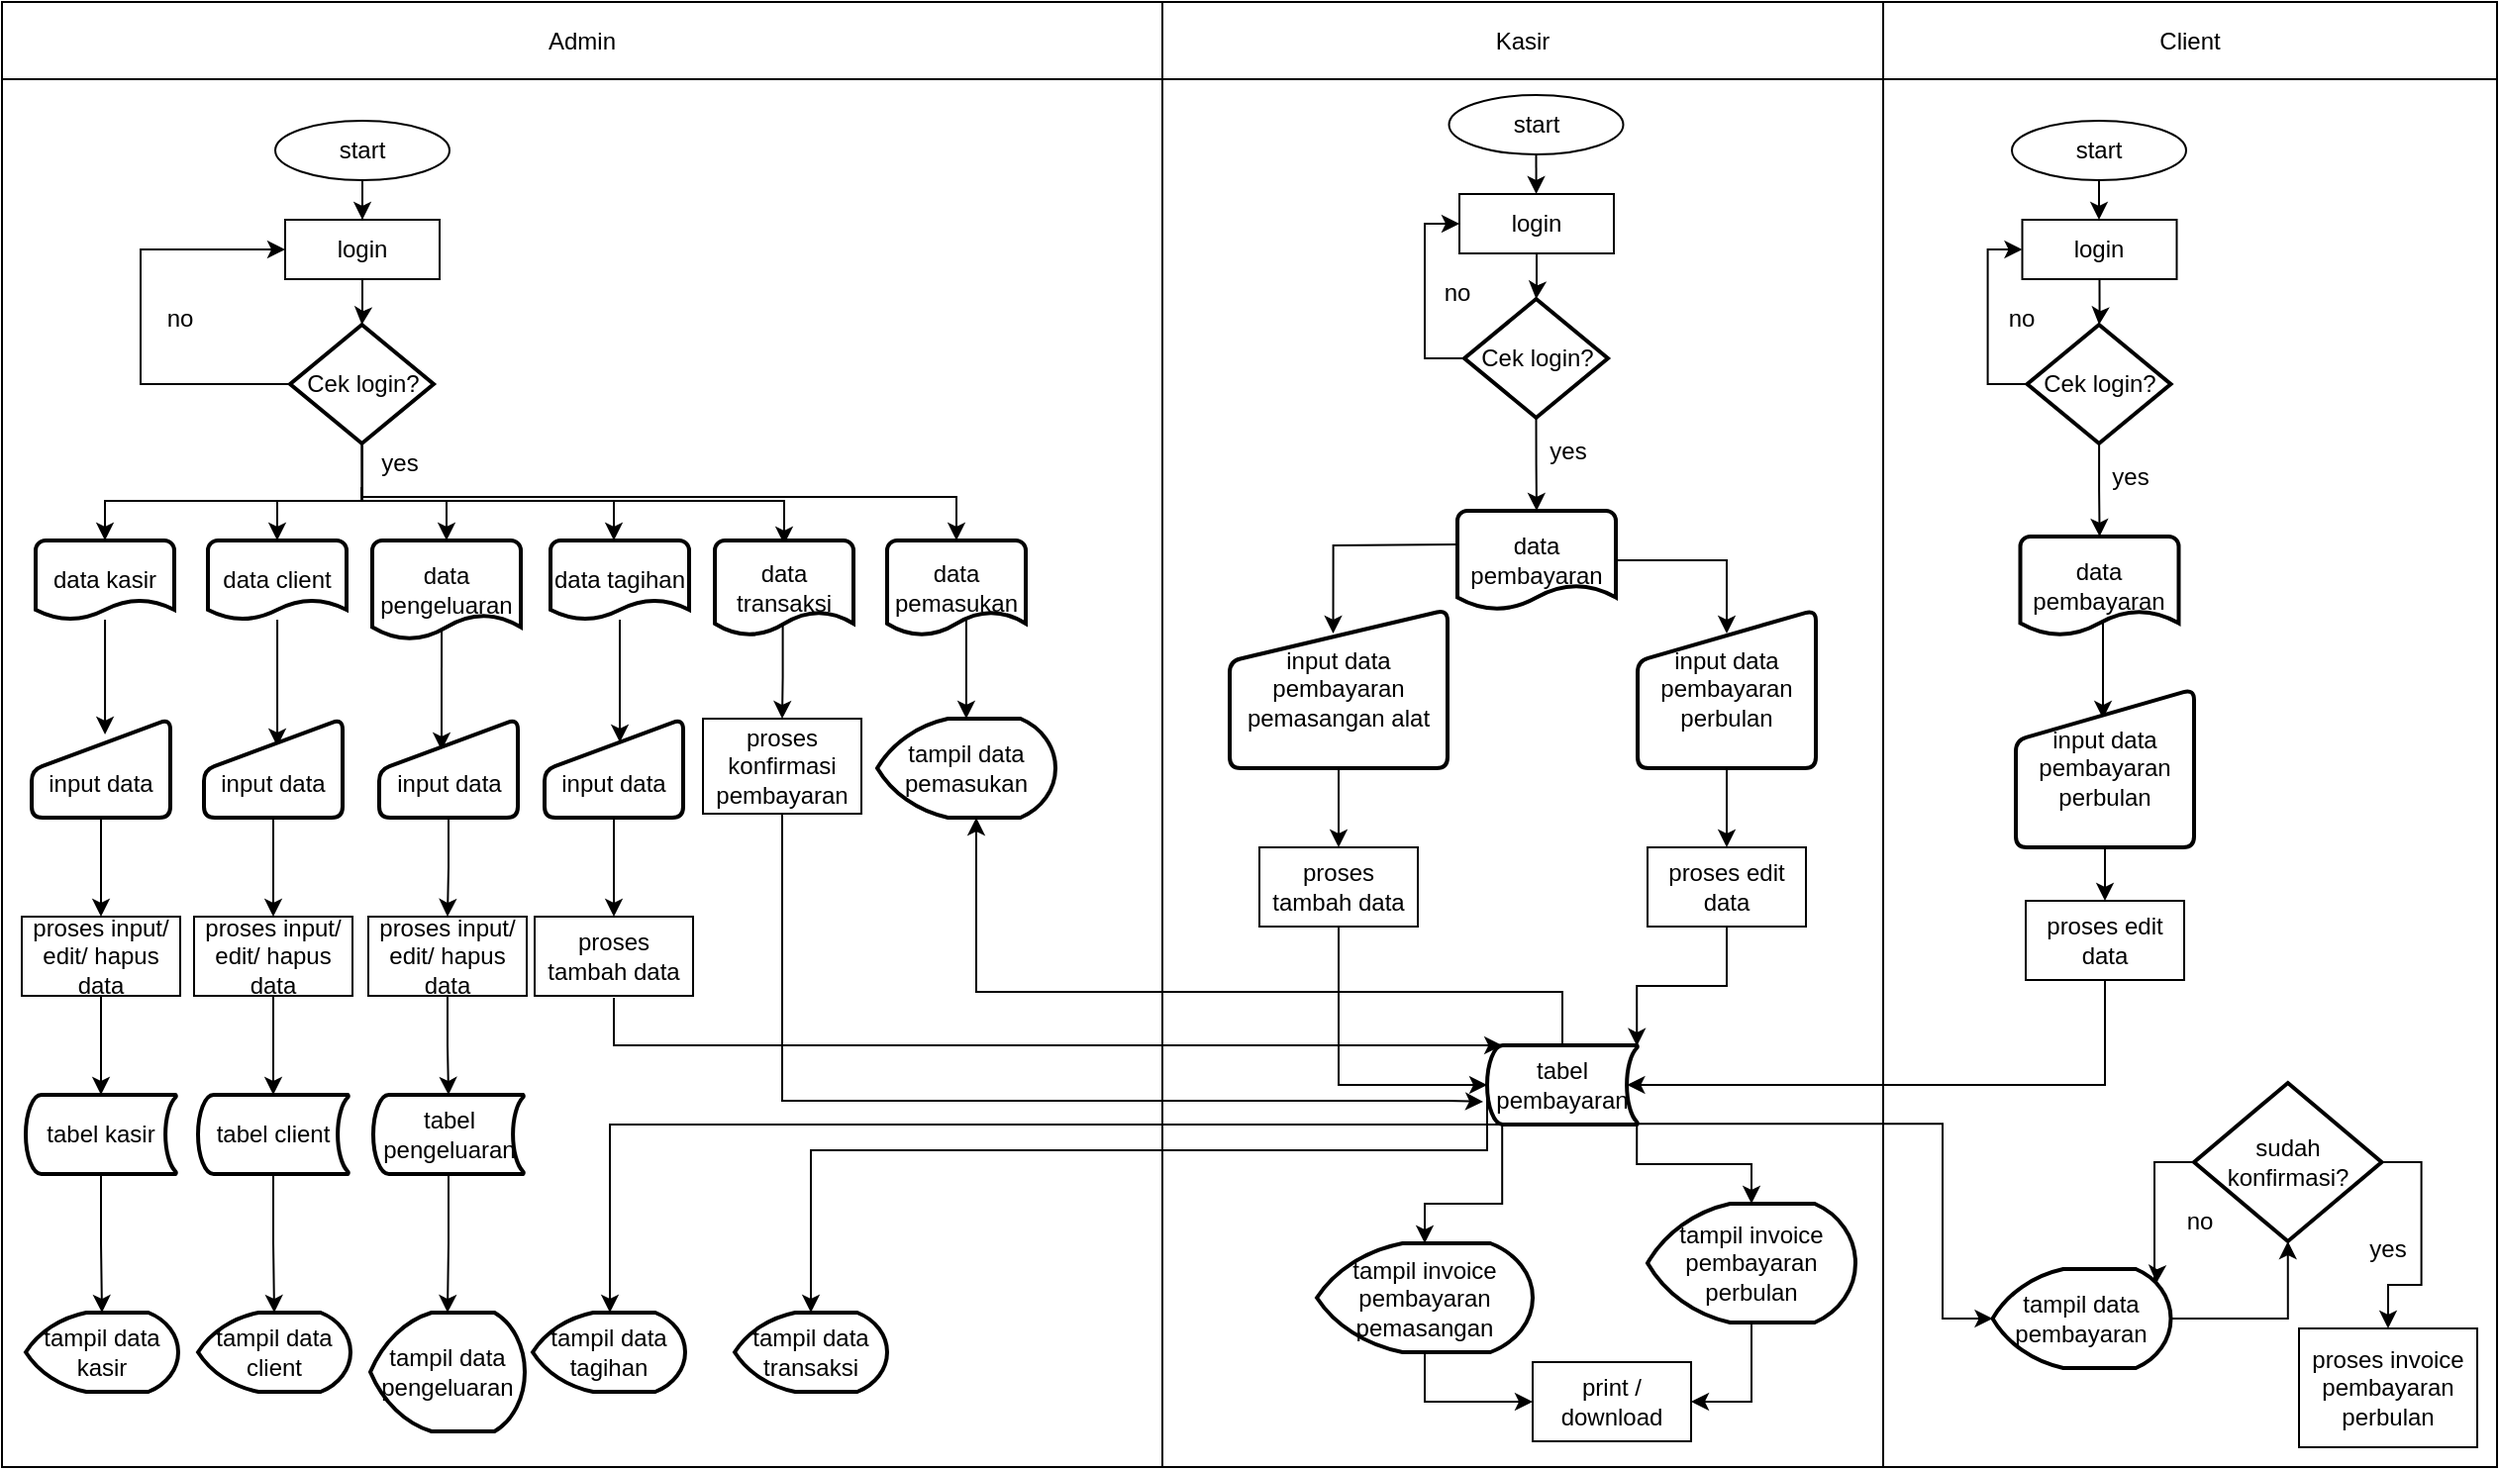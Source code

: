 <mxfile version="13.1.14" type="device"><diagram id="mTZzo8nTUh0uEfl-OQ2O" name="Page-1"><mxGraphModel dx="1447" dy="798" grid="1" gridSize="10" guides="1" tooltips="1" connect="1" arrows="1" fold="1" page="1" pageScale="1" pageWidth="850" pageHeight="1100" math="0" shadow="0"><root><mxCell id="0"/><mxCell id="1" parent="0"/><mxCell id="Nw_nJ93884rd-skKxrsa-1" value="" style="html=1;whiteSpace=wrap;container=1;collapsible=0;childLayout=tableLayout;" parent="1" vertex="1"><mxGeometry x="90" y="90" width="1260" height="740" as="geometry"/></mxCell><mxCell id="Nw_nJ93884rd-skKxrsa-2" value="" style="html=1;whiteSpace=wrap;collapsible=0;dropTarget=0;pointerEvents=0;fillColor=none;strokeColor=none;points=[[0,0.5],[1,0.5]];portConstraint=eastwest;" parent="Nw_nJ93884rd-skKxrsa-1" vertex="1"><mxGeometry width="1260" height="39" as="geometry"/></mxCell><mxCell id="Nw_nJ93884rd-skKxrsa-3" value="Admin" style="shape=partialRectangle;html=1;whiteSpace=wrap;connectable=0;fillColor=none;" parent="Nw_nJ93884rd-skKxrsa-2" vertex="1"><mxGeometry width="586" height="39" as="geometry"/></mxCell><mxCell id="Nw_nJ93884rd-skKxrsa-4" value="Kasir" style="shape=partialRectangle;html=1;whiteSpace=wrap;connectable=0;fillColor=none;" parent="Nw_nJ93884rd-skKxrsa-2" vertex="1"><mxGeometry x="586" width="364" height="39" as="geometry"/></mxCell><mxCell id="Nw_nJ93884rd-skKxrsa-5" value="Client" style="shape=partialRectangle;html=1;whiteSpace=wrap;connectable=0;fillColor=none;" parent="Nw_nJ93884rd-skKxrsa-2" vertex="1"><mxGeometry x="950" width="310" height="39" as="geometry"/></mxCell><mxCell id="Nw_nJ93884rd-skKxrsa-6" value="" style="html=1;whiteSpace=wrap;collapsible=0;dropTarget=0;pointerEvents=0;fillColor=none;strokeColor=none;points=[[0,0.5],[1,0.5]];portConstraint=eastwest;" parent="Nw_nJ93884rd-skKxrsa-1" vertex="1"><mxGeometry y="39" width="1260" height="701" as="geometry"/></mxCell><mxCell id="Nw_nJ93884rd-skKxrsa-7" value="" style="shape=partialRectangle;html=1;whiteSpace=wrap;connectable=0;fillColor=none;" parent="Nw_nJ93884rd-skKxrsa-6" vertex="1"><mxGeometry width="586" height="701" as="geometry"/></mxCell><mxCell id="Nw_nJ93884rd-skKxrsa-8" value="" style="shape=partialRectangle;html=1;whiteSpace=wrap;connectable=0;fillColor=none;" parent="Nw_nJ93884rd-skKxrsa-6" vertex="1"><mxGeometry x="586" width="364" height="701" as="geometry"/></mxCell><mxCell id="Nw_nJ93884rd-skKxrsa-9" value="" style="shape=partialRectangle;html=1;whiteSpace=wrap;connectable=0;fillColor=none;" parent="Nw_nJ93884rd-skKxrsa-6" vertex="1"><mxGeometry x="950" width="310" height="701" as="geometry"/></mxCell><mxCell id="Nw_nJ93884rd-skKxrsa-22" value="" style="edgeStyle=orthogonalEdgeStyle;rounded=0;orthogonalLoop=1;jettySize=auto;html=1;" parent="1" source="Nw_nJ93884rd-skKxrsa-15" target="Nw_nJ93884rd-skKxrsa-21" edge="1"><mxGeometry relative="1" as="geometry"/></mxCell><mxCell id="Nw_nJ93884rd-skKxrsa-15" value="&lt;br&gt;&lt;div&gt;input data&lt;/div&gt;" style="html=1;strokeWidth=2;shape=manualInput;whiteSpace=wrap;rounded=1;size=26;arcSize=11;" parent="1" vertex="1"><mxGeometry x="105" y="452" width="70" height="50" as="geometry"/></mxCell><mxCell id="Nw_nJ93884rd-skKxrsa-19" style="edgeStyle=orthogonalEdgeStyle;rounded=0;orthogonalLoop=1;jettySize=auto;html=1;entryX=0.529;entryY=0.16;entryDx=0;entryDy=0;entryPerimeter=0;" parent="1" source="Nw_nJ93884rd-skKxrsa-16" target="Nw_nJ93884rd-skKxrsa-15" edge="1"><mxGeometry relative="1" as="geometry"/></mxCell><mxCell id="Nw_nJ93884rd-skKxrsa-16" value="&lt;div&gt;data kasir&lt;/div&gt;" style="strokeWidth=2;html=1;shape=mxgraph.flowchart.document2;whiteSpace=wrap;size=0.25;align=center;" parent="1" vertex="1"><mxGeometry x="107" y="362" width="70" height="40" as="geometry"/></mxCell><mxCell id="Nw_nJ93884rd-skKxrsa-25" value="" style="edgeStyle=orthogonalEdgeStyle;rounded=0;orthogonalLoop=1;jettySize=auto;html=1;" parent="1" source="Nw_nJ93884rd-skKxrsa-21" target="Nw_nJ93884rd-skKxrsa-24" edge="1"><mxGeometry relative="1" as="geometry"/></mxCell><mxCell id="Nw_nJ93884rd-skKxrsa-21" value="proses input/ edit/ hapus data" style="rounded=0;whiteSpace=wrap;html=1;align=center;" parent="1" vertex="1"><mxGeometry x="100" y="552" width="80" height="40" as="geometry"/></mxCell><mxCell id="Nw_nJ93884rd-skKxrsa-27" value="" style="edgeStyle=orthogonalEdgeStyle;rounded=0;orthogonalLoop=1;jettySize=auto;html=1;" parent="1" source="Nw_nJ93884rd-skKxrsa-24" target="Nw_nJ93884rd-skKxrsa-26" edge="1"><mxGeometry relative="1" as="geometry"/></mxCell><mxCell id="Nw_nJ93884rd-skKxrsa-24" value="tabel kasir" style="strokeWidth=2;html=1;shape=mxgraph.flowchart.stored_data;whiteSpace=wrap;align=center;" parent="1" vertex="1"><mxGeometry x="102" y="642" width="76" height="40" as="geometry"/></mxCell><mxCell id="Nw_nJ93884rd-skKxrsa-26" value="tampil data kasir" style="strokeWidth=2;html=1;shape=mxgraph.flowchart.display;whiteSpace=wrap;align=center;" parent="1" vertex="1"><mxGeometry x="102" y="752" width="77" height="40" as="geometry"/></mxCell><mxCell id="Nw_nJ93884rd-skKxrsa-30" value="" style="edgeStyle=orthogonalEdgeStyle;rounded=0;orthogonalLoop=1;jettySize=auto;html=1;entryX=0.529;entryY=0.28;entryDx=0;entryDy=0;entryPerimeter=0;" parent="1" source="Nw_nJ93884rd-skKxrsa-28" target="Nw_nJ93884rd-skKxrsa-29" edge="1"><mxGeometry relative="1" as="geometry"/></mxCell><mxCell id="Nw_nJ93884rd-skKxrsa-28" value="data client" style="strokeWidth=2;html=1;shape=mxgraph.flowchart.document2;whiteSpace=wrap;size=0.25;align=center;" parent="1" vertex="1"><mxGeometry x="194" y="362" width="70" height="40" as="geometry"/></mxCell><mxCell id="Nw_nJ93884rd-skKxrsa-32" value="" style="edgeStyle=orthogonalEdgeStyle;rounded=0;orthogonalLoop=1;jettySize=auto;html=1;" parent="1" source="Nw_nJ93884rd-skKxrsa-29" target="Nw_nJ93884rd-skKxrsa-31" edge="1"><mxGeometry relative="1" as="geometry"/></mxCell><mxCell id="Nw_nJ93884rd-skKxrsa-29" value="&lt;br&gt;&lt;div&gt;input data&lt;/div&gt;" style="html=1;strokeWidth=2;shape=manualInput;whiteSpace=wrap;rounded=1;size=26;arcSize=11;" parent="1" vertex="1"><mxGeometry x="192" y="452" width="70" height="50" as="geometry"/></mxCell><mxCell id="Nw_nJ93884rd-skKxrsa-35" value="" style="edgeStyle=orthogonalEdgeStyle;rounded=0;orthogonalLoop=1;jettySize=auto;html=1;" parent="1" source="Nw_nJ93884rd-skKxrsa-31" target="Nw_nJ93884rd-skKxrsa-33" edge="1"><mxGeometry relative="1" as="geometry"/></mxCell><mxCell id="Nw_nJ93884rd-skKxrsa-31" value="proses input/ edit/ hapus data" style="rounded=0;whiteSpace=wrap;html=1;align=center;" parent="1" vertex="1"><mxGeometry x="187" y="552" width="80" height="40" as="geometry"/></mxCell><mxCell id="Nw_nJ93884rd-skKxrsa-36" value="" style="edgeStyle=orthogonalEdgeStyle;rounded=0;orthogonalLoop=1;jettySize=auto;html=1;" parent="1" source="Nw_nJ93884rd-skKxrsa-33" target="Nw_nJ93884rd-skKxrsa-34" edge="1"><mxGeometry relative="1" as="geometry"/></mxCell><mxCell id="Nw_nJ93884rd-skKxrsa-33" value="tabel client" style="strokeWidth=2;html=1;shape=mxgraph.flowchart.stored_data;whiteSpace=wrap;align=center;" parent="1" vertex="1"><mxGeometry x="189" y="642" width="76" height="40" as="geometry"/></mxCell><mxCell id="Nw_nJ93884rd-skKxrsa-34" value="tampil data client" style="strokeWidth=2;html=1;shape=mxgraph.flowchart.display;whiteSpace=wrap;align=center;" parent="1" vertex="1"><mxGeometry x="189" y="752" width="77" height="40" as="geometry"/></mxCell><mxCell id="3-bGUKVT12HqcYT3WVEl-3" style="edgeStyle=orthogonalEdgeStyle;rounded=0;orthogonalLoop=1;jettySize=auto;html=1;exitX=0.5;exitY=1;exitDx=0;exitDy=0;" edge="1" parent="1" source="3-bGUKVT12HqcYT3WVEl-1" target="3-bGUKVT12HqcYT3WVEl-2"><mxGeometry relative="1" as="geometry"/></mxCell><mxCell id="3-bGUKVT12HqcYT3WVEl-1" value="start" style="ellipse;whiteSpace=wrap;html=1;" vertex="1" parent="1"><mxGeometry x="228" y="150" width="88" height="30" as="geometry"/></mxCell><mxCell id="3-bGUKVT12HqcYT3WVEl-5" value="" style="edgeStyle=orthogonalEdgeStyle;rounded=0;orthogonalLoop=1;jettySize=auto;html=1;" edge="1" parent="1" source="3-bGUKVT12HqcYT3WVEl-2" target="3-bGUKVT12HqcYT3WVEl-4"><mxGeometry relative="1" as="geometry"/></mxCell><mxCell id="3-bGUKVT12HqcYT3WVEl-2" value="login" style="rounded=0;whiteSpace=wrap;html=1;" vertex="1" parent="1"><mxGeometry x="233" y="200" width="78" height="30" as="geometry"/></mxCell><mxCell id="3-bGUKVT12HqcYT3WVEl-8" style="edgeStyle=orthogonalEdgeStyle;rounded=0;orthogonalLoop=1;jettySize=auto;html=1;exitX=0;exitY=0.5;exitDx=0;exitDy=0;exitPerimeter=0;entryX=0;entryY=0.5;entryDx=0;entryDy=0;" edge="1" parent="1" source="3-bGUKVT12HqcYT3WVEl-4" target="3-bGUKVT12HqcYT3WVEl-2"><mxGeometry relative="1" as="geometry"><Array as="points"><mxPoint x="160" y="283"/><mxPoint x="160" y="215"/></Array></mxGeometry></mxCell><mxCell id="3-bGUKVT12HqcYT3WVEl-9" style="edgeStyle=orthogonalEdgeStyle;rounded=0;orthogonalLoop=1;jettySize=auto;html=1;entryX=0.5;entryY=0;entryDx=0;entryDy=0;entryPerimeter=0;exitX=0.5;exitY=1;exitDx=0;exitDy=0;exitPerimeter=0;" edge="1" parent="1" target="Nw_nJ93884rd-skKxrsa-16"><mxGeometry relative="1" as="geometry"><mxPoint x="271.75" y="335" as="sourcePoint"/><Array as="points"><mxPoint x="272" y="342"/><mxPoint x="142" y="342"/></Array></mxGeometry></mxCell><mxCell id="3-bGUKVT12HqcYT3WVEl-10" style="edgeStyle=orthogonalEdgeStyle;rounded=0;orthogonalLoop=1;jettySize=auto;html=1;exitX=0.5;exitY=1;exitDx=0;exitDy=0;exitPerimeter=0;entryX=0.5;entryY=0;entryDx=0;entryDy=0;entryPerimeter=0;" edge="1" parent="1" target="Nw_nJ93884rd-skKxrsa-28"><mxGeometry relative="1" as="geometry"><mxPoint x="271.75" y="335" as="sourcePoint"/><Array as="points"><mxPoint x="272" y="342"/><mxPoint x="229" y="342"/></Array></mxGeometry></mxCell><mxCell id="3-bGUKVT12HqcYT3WVEl-12" style="edgeStyle=orthogonalEdgeStyle;rounded=0;orthogonalLoop=1;jettySize=auto;html=1;exitX=0.5;exitY=1;exitDx=0;exitDy=0;exitPerimeter=0;" edge="1" parent="1" target="3-bGUKVT12HqcYT3WVEl-11"><mxGeometry relative="1" as="geometry"><mxPoint x="271.75" y="335" as="sourcePoint"/><Array as="points"><mxPoint x="272" y="342"/><mxPoint x="399" y="342"/></Array></mxGeometry></mxCell><mxCell id="3-bGUKVT12HqcYT3WVEl-54" style="edgeStyle=orthogonalEdgeStyle;rounded=0;orthogonalLoop=1;jettySize=auto;html=1;exitX=0.5;exitY=1;exitDx=0;exitDy=0;exitPerimeter=0;entryX=0.5;entryY=0;entryDx=0;entryDy=0;entryPerimeter=0;" edge="1" parent="1" source="3-bGUKVT12HqcYT3WVEl-4" target="3-bGUKVT12HqcYT3WVEl-53"><mxGeometry relative="1" as="geometry"><mxPoint x="271.75" y="335" as="sourcePoint"/><Array as="points"><mxPoint x="272" y="342"/><mxPoint x="315" y="342"/></Array></mxGeometry></mxCell><mxCell id="3-bGUKVT12HqcYT3WVEl-124" style="edgeStyle=orthogonalEdgeStyle;rounded=0;orthogonalLoop=1;jettySize=auto;html=1;exitX=0.5;exitY=1;exitDx=0;exitDy=0;exitPerimeter=0;entryX=0.5;entryY=0;entryDx=0;entryDy=0;entryPerimeter=0;startArrow=none;startFill=0;endArrow=classic;endFill=1;" edge="1" parent="1" source="3-bGUKVT12HqcYT3WVEl-4" target="3-bGUKVT12HqcYT3WVEl-119"><mxGeometry relative="1" as="geometry"><Array as="points"><mxPoint x="272" y="340"/><mxPoint x="572" y="340"/></Array></mxGeometry></mxCell><mxCell id="3-bGUKVT12HqcYT3WVEl-4" value="Cek login?" style="strokeWidth=2;html=1;shape=mxgraph.flowchart.decision;whiteSpace=wrap;" vertex="1" parent="1"><mxGeometry x="235.5" y="253" width="72.5" height="60" as="geometry"/></mxCell><mxCell id="3-bGUKVT12HqcYT3WVEl-14" style="edgeStyle=orthogonalEdgeStyle;rounded=0;orthogonalLoop=1;jettySize=auto;html=1;entryX=0.543;entryY=0.24;entryDx=0;entryDy=0;entryPerimeter=0;" edge="1" parent="1" source="3-bGUKVT12HqcYT3WVEl-11" target="3-bGUKVT12HqcYT3WVEl-13"><mxGeometry relative="1" as="geometry"/></mxCell><mxCell id="3-bGUKVT12HqcYT3WVEl-11" value="data tagihan" style="strokeWidth=2;html=1;shape=mxgraph.flowchart.document2;whiteSpace=wrap;size=0.25;align=center;" vertex="1" parent="1"><mxGeometry x="367" y="362" width="70" height="40" as="geometry"/></mxCell><mxCell id="3-bGUKVT12HqcYT3WVEl-17" style="edgeStyle=orthogonalEdgeStyle;rounded=0;orthogonalLoop=1;jettySize=auto;html=1;exitX=0.5;exitY=1;exitDx=0;exitDy=0;" edge="1" parent="1" source="3-bGUKVT12HqcYT3WVEl-13" target="3-bGUKVT12HqcYT3WVEl-15"><mxGeometry relative="1" as="geometry"/></mxCell><mxCell id="3-bGUKVT12HqcYT3WVEl-13" value="&lt;br&gt;&lt;div&gt;input data&lt;/div&gt;" style="html=1;strokeWidth=2;shape=manualInput;whiteSpace=wrap;rounded=1;size=26;arcSize=11;" vertex="1" parent="1"><mxGeometry x="364" y="452" width="70" height="50" as="geometry"/></mxCell><mxCell id="3-bGUKVT12HqcYT3WVEl-18" style="edgeStyle=orthogonalEdgeStyle;rounded=0;orthogonalLoop=1;jettySize=auto;html=1;exitX=0.5;exitY=1;exitDx=0;exitDy=0;entryX=0.1;entryY=0;entryDx=0;entryDy=0;entryPerimeter=0;" edge="1" parent="1" target="3-bGUKVT12HqcYT3WVEl-16"><mxGeometry relative="1" as="geometry"><mxPoint x="399" y="593" as="sourcePoint"/><mxPoint x="634" y="631" as="targetPoint"/><Array as="points"><mxPoint x="399" y="617"/></Array></mxGeometry></mxCell><mxCell id="3-bGUKVT12HqcYT3WVEl-15" value="proses tambah data" style="rounded=0;whiteSpace=wrap;html=1;align=center;" vertex="1" parent="1"><mxGeometry x="359" y="552" width="80" height="40" as="geometry"/></mxCell><mxCell id="3-bGUKVT12HqcYT3WVEl-20" style="edgeStyle=orthogonalEdgeStyle;rounded=0;orthogonalLoop=1;jettySize=auto;html=1;exitX=0.5;exitY=1;exitDx=0;exitDy=0;exitPerimeter=0;" edge="1" parent="1" source="3-bGUKVT12HqcYT3WVEl-16" target="3-bGUKVT12HqcYT3WVEl-19"><mxGeometry relative="1" as="geometry"><Array as="points"><mxPoint x="397" y="657"/></Array></mxGeometry></mxCell><mxCell id="3-bGUKVT12HqcYT3WVEl-74" style="edgeStyle=orthogonalEdgeStyle;rounded=0;orthogonalLoop=1;jettySize=auto;html=1;exitX=0.1;exitY=1;exitDx=0;exitDy=0;exitPerimeter=0;entryX=0.5;entryY=0;entryDx=0;entryDy=0;entryPerimeter=0;" edge="1" parent="1" source="3-bGUKVT12HqcYT3WVEl-16" target="3-bGUKVT12HqcYT3WVEl-73"><mxGeometry relative="1" as="geometry"><Array as="points"><mxPoint x="848" y="697"/><mxPoint x="809" y="697"/></Array></mxGeometry></mxCell><mxCell id="3-bGUKVT12HqcYT3WVEl-75" style="edgeStyle=orthogonalEdgeStyle;rounded=0;orthogonalLoop=1;jettySize=auto;html=1;exitX=0.995;exitY=0.99;exitDx=0;exitDy=0;exitPerimeter=0;" edge="1" parent="1" source="3-bGUKVT12HqcYT3WVEl-16" target="3-bGUKVT12HqcYT3WVEl-72"><mxGeometry relative="1" as="geometry"/></mxCell><mxCell id="3-bGUKVT12HqcYT3WVEl-89" style="edgeStyle=orthogonalEdgeStyle;rounded=0;orthogonalLoop=1;jettySize=auto;html=1;exitX=0.995;exitY=0.99;exitDx=0;exitDy=0;exitPerimeter=0;" edge="1" parent="1" source="3-bGUKVT12HqcYT3WVEl-16" target="3-bGUKVT12HqcYT3WVEl-88"><mxGeometry relative="1" as="geometry"><Array as="points"><mxPoint x="1070" y="657"/><mxPoint x="1070" y="755"/></Array></mxGeometry></mxCell><mxCell id="3-bGUKVT12HqcYT3WVEl-121" style="edgeStyle=orthogonalEdgeStyle;rounded=0;orthogonalLoop=1;jettySize=auto;html=1;exitX=0.5;exitY=0;exitDx=0;exitDy=0;exitPerimeter=0;startArrow=none;startFill=0;endArrow=classic;endFill=1;" edge="1" parent="1" source="3-bGUKVT12HqcYT3WVEl-16" target="3-bGUKVT12HqcYT3WVEl-120"><mxGeometry relative="1" as="geometry"><Array as="points"><mxPoint x="878" y="590"/><mxPoint x="582" y="590"/></Array></mxGeometry></mxCell><mxCell id="3-bGUKVT12HqcYT3WVEl-16" value="tabel pembayaran" style="strokeWidth=2;html=1;shape=mxgraph.flowchart.stored_data;whiteSpace=wrap;align=center;" vertex="1" parent="1"><mxGeometry x="840" y="617" width="76" height="40" as="geometry"/></mxCell><mxCell id="3-bGUKVT12HqcYT3WVEl-19" value="tampil data tagihan" style="strokeWidth=2;html=1;shape=mxgraph.flowchart.display;whiteSpace=wrap;align=center;" vertex="1" parent="1"><mxGeometry x="358" y="752" width="77" height="40" as="geometry"/></mxCell><mxCell id="3-bGUKVT12HqcYT3WVEl-31" value="" style="edgeStyle=orthogonalEdgeStyle;rounded=0;orthogonalLoop=1;jettySize=auto;html=1;" edge="1" parent="1" source="3-bGUKVT12HqcYT3WVEl-28" target="3-bGUKVT12HqcYT3WVEl-29"><mxGeometry relative="1" as="geometry"/></mxCell><mxCell id="3-bGUKVT12HqcYT3WVEl-28" value="start" style="ellipse;whiteSpace=wrap;html=1;" vertex="1" parent="1"><mxGeometry x="820.75" y="137" width="88" height="30" as="geometry"/></mxCell><mxCell id="3-bGUKVT12HqcYT3WVEl-32" style="edgeStyle=orthogonalEdgeStyle;rounded=0;orthogonalLoop=1;jettySize=auto;html=1;exitX=0.5;exitY=1;exitDx=0;exitDy=0;" edge="1" parent="1" source="3-bGUKVT12HqcYT3WVEl-29" target="3-bGUKVT12HqcYT3WVEl-30"><mxGeometry relative="1" as="geometry"/></mxCell><mxCell id="3-bGUKVT12HqcYT3WVEl-29" value="login" style="rounded=0;whiteSpace=wrap;html=1;" vertex="1" parent="1"><mxGeometry x="826" y="187" width="78" height="30" as="geometry"/></mxCell><mxCell id="3-bGUKVT12HqcYT3WVEl-40" style="edgeStyle=orthogonalEdgeStyle;rounded=0;orthogonalLoop=1;jettySize=auto;html=1;exitX=0.5;exitY=1;exitDx=0;exitDy=0;exitPerimeter=0;" edge="1" parent="1" source="3-bGUKVT12HqcYT3WVEl-30" target="3-bGUKVT12HqcYT3WVEl-39"><mxGeometry relative="1" as="geometry"/></mxCell><mxCell id="3-bGUKVT12HqcYT3WVEl-41" style="edgeStyle=orthogonalEdgeStyle;rounded=0;orthogonalLoop=1;jettySize=auto;html=1;exitX=0;exitY=0.5;exitDx=0;exitDy=0;exitPerimeter=0;entryX=0;entryY=0.5;entryDx=0;entryDy=0;" edge="1" parent="1" source="3-bGUKVT12HqcYT3WVEl-30" target="3-bGUKVT12HqcYT3WVEl-29"><mxGeometry relative="1" as="geometry"/></mxCell><mxCell id="3-bGUKVT12HqcYT3WVEl-30" value="Cek login?" style="strokeWidth=2;html=1;shape=mxgraph.flowchart.decision;whiteSpace=wrap;" vertex="1" parent="1"><mxGeometry x="828.5" y="240" width="72.5" height="60" as="geometry"/></mxCell><mxCell id="3-bGUKVT12HqcYT3WVEl-33" value="" style="edgeStyle=orthogonalEdgeStyle;rounded=0;orthogonalLoop=1;jettySize=auto;html=1;" edge="1" parent="1" source="3-bGUKVT12HqcYT3WVEl-34" target="3-bGUKVT12HqcYT3WVEl-36"><mxGeometry relative="1" as="geometry"/></mxCell><mxCell id="3-bGUKVT12HqcYT3WVEl-34" value="start" style="ellipse;whiteSpace=wrap;html=1;" vertex="1" parent="1"><mxGeometry x="1105" y="150" width="88" height="30" as="geometry"/></mxCell><mxCell id="3-bGUKVT12HqcYT3WVEl-35" style="edgeStyle=orthogonalEdgeStyle;rounded=0;orthogonalLoop=1;jettySize=auto;html=1;exitX=0.5;exitY=1;exitDx=0;exitDy=0;" edge="1" parent="1" source="3-bGUKVT12HqcYT3WVEl-36" target="3-bGUKVT12HqcYT3WVEl-37"><mxGeometry relative="1" as="geometry"/></mxCell><mxCell id="3-bGUKVT12HqcYT3WVEl-36" value="login" style="rounded=0;whiteSpace=wrap;html=1;" vertex="1" parent="1"><mxGeometry x="1110.25" y="200" width="78" height="30" as="geometry"/></mxCell><mxCell id="3-bGUKVT12HqcYT3WVEl-42" style="edgeStyle=orthogonalEdgeStyle;rounded=0;orthogonalLoop=1;jettySize=auto;html=1;exitX=0;exitY=0.5;exitDx=0;exitDy=0;exitPerimeter=0;entryX=0;entryY=0.5;entryDx=0;entryDy=0;" edge="1" parent="1" source="3-bGUKVT12HqcYT3WVEl-37" target="3-bGUKVT12HqcYT3WVEl-36"><mxGeometry relative="1" as="geometry"/></mxCell><mxCell id="3-bGUKVT12HqcYT3WVEl-44" value="" style="edgeStyle=orthogonalEdgeStyle;rounded=0;orthogonalLoop=1;jettySize=auto;html=1;" edge="1" parent="1" source="3-bGUKVT12HqcYT3WVEl-37" target="3-bGUKVT12HqcYT3WVEl-43"><mxGeometry relative="1" as="geometry"/></mxCell><mxCell id="3-bGUKVT12HqcYT3WVEl-37" value="Cek login?" style="strokeWidth=2;html=1;shape=mxgraph.flowchart.decision;whiteSpace=wrap;" vertex="1" parent="1"><mxGeometry x="1112.75" y="253" width="72.5" height="60" as="geometry"/></mxCell><mxCell id="3-bGUKVT12HqcYT3WVEl-47" style="edgeStyle=orthogonalEdgeStyle;rounded=0;orthogonalLoop=1;jettySize=auto;html=1;exitX=0;exitY=0.5;exitDx=0;exitDy=0;exitPerimeter=0;entryX=0.475;entryY=0.15;entryDx=0;entryDy=0;entryPerimeter=0;" edge="1" parent="1" target="3-bGUKVT12HqcYT3WVEl-45"><mxGeometry relative="1" as="geometry"><mxPoint x="825" y="364" as="sourcePoint"/><mxPoint x="760.03" y="449" as="targetPoint"/></mxGeometry></mxCell><mxCell id="3-bGUKVT12HqcYT3WVEl-52" style="edgeStyle=orthogonalEdgeStyle;rounded=0;orthogonalLoop=1;jettySize=auto;html=1;exitX=1;exitY=0.5;exitDx=0;exitDy=0;exitPerimeter=0;entryX=0.5;entryY=0.15;entryDx=0;entryDy=0;entryPerimeter=0;" edge="1" parent="1" source="3-bGUKVT12HqcYT3WVEl-39" target="3-bGUKVT12HqcYT3WVEl-48"><mxGeometry relative="1" as="geometry"><Array as="points"><mxPoint x="961" y="372"/></Array></mxGeometry></mxCell><mxCell id="3-bGUKVT12HqcYT3WVEl-39" value="data pembayaran" style="strokeWidth=2;html=1;shape=mxgraph.flowchart.document2;whiteSpace=wrap;size=0.25;align=center;" vertex="1" parent="1"><mxGeometry x="825" y="347" width="80" height="50" as="geometry"/></mxCell><mxCell id="3-bGUKVT12HqcYT3WVEl-81" value="" style="edgeStyle=orthogonalEdgeStyle;rounded=0;orthogonalLoop=1;jettySize=auto;html=1;entryX=0.489;entryY=0.188;entryDx=0;entryDy=0;entryPerimeter=0;exitX=0.522;exitY=0.8;exitDx=0;exitDy=0;exitPerimeter=0;" edge="1" parent="1" source="3-bGUKVT12HqcYT3WVEl-43" target="3-bGUKVT12HqcYT3WVEl-80"><mxGeometry relative="1" as="geometry"/></mxCell><mxCell id="3-bGUKVT12HqcYT3WVEl-43" value="data pembayaran" style="strokeWidth=2;html=1;shape=mxgraph.flowchart.document2;whiteSpace=wrap;size=0.25;align=center;" vertex="1" parent="1"><mxGeometry x="1109.25" y="360" width="80" height="50" as="geometry"/></mxCell><mxCell id="3-bGUKVT12HqcYT3WVEl-65" value="" style="edgeStyle=orthogonalEdgeStyle;rounded=0;orthogonalLoop=1;jettySize=auto;html=1;" edge="1" parent="1" source="3-bGUKVT12HqcYT3WVEl-45" target="3-bGUKVT12HqcYT3WVEl-64"><mxGeometry relative="1" as="geometry"/></mxCell><mxCell id="3-bGUKVT12HqcYT3WVEl-45" value="input data pembayaran pemasangan alat" style="html=1;strokeWidth=2;shape=manualInput;whiteSpace=wrap;rounded=1;size=26;arcSize=11;" vertex="1" parent="1"><mxGeometry x="710" y="397" width="110" height="80" as="geometry"/></mxCell><mxCell id="3-bGUKVT12HqcYT3WVEl-68" value="" style="edgeStyle=orthogonalEdgeStyle;rounded=0;orthogonalLoop=1;jettySize=auto;html=1;" edge="1" parent="1" source="3-bGUKVT12HqcYT3WVEl-48" target="3-bGUKVT12HqcYT3WVEl-67"><mxGeometry relative="1" as="geometry"/></mxCell><mxCell id="3-bGUKVT12HqcYT3WVEl-48" value="input data pembayaran perbulan" style="html=1;strokeWidth=2;shape=manualInput;whiteSpace=wrap;rounded=1;size=26;arcSize=11;" vertex="1" parent="1"><mxGeometry x="916" y="397" width="90" height="80" as="geometry"/></mxCell><mxCell id="3-bGUKVT12HqcYT3WVEl-56" value="" style="edgeStyle=orthogonalEdgeStyle;rounded=0;orthogonalLoop=1;jettySize=auto;html=1;entryX=0.45;entryY=0.32;entryDx=0;entryDy=0;entryPerimeter=0;exitX=0.467;exitY=0.92;exitDx=0;exitDy=0;exitPerimeter=0;" edge="1" parent="1" source="3-bGUKVT12HqcYT3WVEl-53" target="3-bGUKVT12HqcYT3WVEl-55"><mxGeometry relative="1" as="geometry"/></mxCell><mxCell id="3-bGUKVT12HqcYT3WVEl-53" value="data pengeluaran" style="strokeWidth=2;html=1;shape=mxgraph.flowchart.document2;whiteSpace=wrap;size=0.25;align=center;" vertex="1" parent="1"><mxGeometry x="277" y="362" width="75" height="50" as="geometry"/></mxCell><mxCell id="3-bGUKVT12HqcYT3WVEl-59" value="" style="edgeStyle=orthogonalEdgeStyle;rounded=0;orthogonalLoop=1;jettySize=auto;html=1;" edge="1" parent="1" source="3-bGUKVT12HqcYT3WVEl-55" target="3-bGUKVT12HqcYT3WVEl-57"><mxGeometry relative="1" as="geometry"/></mxCell><mxCell id="3-bGUKVT12HqcYT3WVEl-55" value="&lt;br&gt;&lt;div&gt;input data&lt;/div&gt;" style="html=1;strokeWidth=2;shape=manualInput;whiteSpace=wrap;rounded=1;size=26;arcSize=11;" vertex="1" parent="1"><mxGeometry x="280.5" y="452" width="70" height="50" as="geometry"/></mxCell><mxCell id="3-bGUKVT12HqcYT3WVEl-61" value="" style="edgeStyle=orthogonalEdgeStyle;rounded=0;orthogonalLoop=1;jettySize=auto;html=1;" edge="1" parent="1" source="3-bGUKVT12HqcYT3WVEl-57" target="3-bGUKVT12HqcYT3WVEl-60"><mxGeometry relative="1" as="geometry"/></mxCell><mxCell id="3-bGUKVT12HqcYT3WVEl-57" value="proses input/ edit/ hapus data" style="rounded=0;whiteSpace=wrap;html=1;align=center;" vertex="1" parent="1"><mxGeometry x="275" y="552" width="80" height="40" as="geometry"/></mxCell><mxCell id="3-bGUKVT12HqcYT3WVEl-63" value="" style="edgeStyle=orthogonalEdgeStyle;rounded=0;orthogonalLoop=1;jettySize=auto;html=1;" edge="1" parent="1" source="3-bGUKVT12HqcYT3WVEl-60" target="3-bGUKVT12HqcYT3WVEl-62"><mxGeometry relative="1" as="geometry"/></mxCell><mxCell id="3-bGUKVT12HqcYT3WVEl-60" value="tabel pengeluaran" style="strokeWidth=2;html=1;shape=mxgraph.flowchart.stored_data;whiteSpace=wrap;align=center;" vertex="1" parent="1"><mxGeometry x="277.5" y="642" width="76" height="40" as="geometry"/></mxCell><mxCell id="3-bGUKVT12HqcYT3WVEl-62" value="tampil data pengeluaran" style="strokeWidth=2;html=1;shape=mxgraph.flowchart.display;whiteSpace=wrap;align=center;" vertex="1" parent="1"><mxGeometry x="276" y="752" width="78" height="60" as="geometry"/></mxCell><mxCell id="3-bGUKVT12HqcYT3WVEl-70" style="edgeStyle=orthogonalEdgeStyle;rounded=0;orthogonalLoop=1;jettySize=auto;html=1;exitX=0.5;exitY=1;exitDx=0;exitDy=0;entryX=0;entryY=0.5;entryDx=0;entryDy=0;entryPerimeter=0;" edge="1" parent="1" source="3-bGUKVT12HqcYT3WVEl-64" target="3-bGUKVT12HqcYT3WVEl-16"><mxGeometry relative="1" as="geometry"/></mxCell><mxCell id="3-bGUKVT12HqcYT3WVEl-64" value="proses tambah data" style="rounded=0;whiteSpace=wrap;html=1;align=center;" vertex="1" parent="1"><mxGeometry x="725" y="517" width="80" height="40" as="geometry"/></mxCell><mxCell id="3-bGUKVT12HqcYT3WVEl-66" value="proses input/ edit/ hapus data" style="rounded=0;whiteSpace=wrap;html=1;align=center;" vertex="1" parent="1"><mxGeometry x="275" y="552" width="80" height="40" as="geometry"/></mxCell><mxCell id="3-bGUKVT12HqcYT3WVEl-71" style="edgeStyle=orthogonalEdgeStyle;rounded=0;orthogonalLoop=1;jettySize=auto;html=1;exitX=0.5;exitY=1;exitDx=0;exitDy=0;entryX=0.995;entryY=0.01;entryDx=0;entryDy=0;entryPerimeter=0;" edge="1" parent="1" source="3-bGUKVT12HqcYT3WVEl-67" target="3-bGUKVT12HqcYT3WVEl-16"><mxGeometry relative="1" as="geometry"/></mxCell><mxCell id="3-bGUKVT12HqcYT3WVEl-67" value="proses edit data" style="rounded=0;whiteSpace=wrap;html=1;align=center;" vertex="1" parent="1"><mxGeometry x="921" y="517" width="80" height="40" as="geometry"/></mxCell><mxCell id="3-bGUKVT12HqcYT3WVEl-78" style="edgeStyle=orthogonalEdgeStyle;rounded=0;orthogonalLoop=1;jettySize=auto;html=1;exitX=0.5;exitY=1;exitDx=0;exitDy=0;exitPerimeter=0;entryX=1;entryY=0.5;entryDx=0;entryDy=0;" edge="1" parent="1" source="3-bGUKVT12HqcYT3WVEl-72" target="3-bGUKVT12HqcYT3WVEl-76"><mxGeometry relative="1" as="geometry"/></mxCell><mxCell id="3-bGUKVT12HqcYT3WVEl-72" value="tampil invoice pembayaran perbulan" style="strokeWidth=2;html=1;shape=mxgraph.flowchart.display;whiteSpace=wrap;align=center;" vertex="1" parent="1"><mxGeometry x="921" y="697" width="105" height="60" as="geometry"/></mxCell><mxCell id="3-bGUKVT12HqcYT3WVEl-77" style="edgeStyle=orthogonalEdgeStyle;rounded=0;orthogonalLoop=1;jettySize=auto;html=1;exitX=0.5;exitY=1;exitDx=0;exitDy=0;exitPerimeter=0;entryX=0;entryY=0.5;entryDx=0;entryDy=0;" edge="1" parent="1" source="3-bGUKVT12HqcYT3WVEl-73" target="3-bGUKVT12HqcYT3WVEl-76"><mxGeometry relative="1" as="geometry"/></mxCell><mxCell id="3-bGUKVT12HqcYT3WVEl-73" value="tampil invoice pembayaran pemasangan" style="strokeWidth=2;html=1;shape=mxgraph.flowchart.display;whiteSpace=wrap;align=center;" vertex="1" parent="1"><mxGeometry x="754" y="717" width="109" height="55" as="geometry"/></mxCell><mxCell id="3-bGUKVT12HqcYT3WVEl-76" value="print / download" style="rounded=0;whiteSpace=wrap;html=1;align=center;" vertex="1" parent="1"><mxGeometry x="863" y="777" width="80" height="40" as="geometry"/></mxCell><mxCell id="3-bGUKVT12HqcYT3WVEl-85" style="edgeStyle=orthogonalEdgeStyle;rounded=0;orthogonalLoop=1;jettySize=auto;html=1;exitX=0.5;exitY=1;exitDx=0;exitDy=0;" edge="1" parent="1" source="3-bGUKVT12HqcYT3WVEl-80" target="3-bGUKVT12HqcYT3WVEl-82"><mxGeometry relative="1" as="geometry"/></mxCell><mxCell id="3-bGUKVT12HqcYT3WVEl-80" value="input data pembayaran perbulan" style="html=1;strokeWidth=2;shape=manualInput;whiteSpace=wrap;rounded=1;size=26;arcSize=11;" vertex="1" parent="1"><mxGeometry x="1107" y="437" width="90" height="80" as="geometry"/></mxCell><mxCell id="3-bGUKVT12HqcYT3WVEl-82" value="proses edit data" style="rounded=0;whiteSpace=wrap;html=1;align=center;" vertex="1" parent="1"><mxGeometry x="1112" y="544" width="80" height="40" as="geometry"/></mxCell><mxCell id="3-bGUKVT12HqcYT3WVEl-93" style="edgeStyle=orthogonalEdgeStyle;rounded=0;orthogonalLoop=1;jettySize=auto;html=1;exitX=1;exitY=0.5;exitDx=0;exitDy=0;exitPerimeter=0;entryX=0.5;entryY=1;entryDx=0;entryDy=0;entryPerimeter=0;" edge="1" parent="1" source="3-bGUKVT12HqcYT3WVEl-88" target="3-bGUKVT12HqcYT3WVEl-92"><mxGeometry relative="1" as="geometry"/></mxCell><mxCell id="3-bGUKVT12HqcYT3WVEl-88" value="tampil data pembayaran" style="strokeWidth=2;html=1;shape=mxgraph.flowchart.display;whiteSpace=wrap;align=center;" vertex="1" parent="1"><mxGeometry x="1095.25" y="730" width="90" height="50" as="geometry"/></mxCell><mxCell id="3-bGUKVT12HqcYT3WVEl-111" style="edgeStyle=orthogonalEdgeStyle;rounded=0;orthogonalLoop=1;jettySize=auto;html=1;exitX=0.5;exitY=1;exitDx=0;exitDy=0;entryX=0.93;entryY=0.5;entryDx=0;entryDy=0;entryPerimeter=0;" edge="1" parent="1" source="3-bGUKVT12HqcYT3WVEl-90" target="3-bGUKVT12HqcYT3WVEl-16"><mxGeometry relative="1" as="geometry"><Array as="points"><mxPoint x="1152" y="637"/></Array></mxGeometry></mxCell><mxCell id="3-bGUKVT12HqcYT3WVEl-90" value="proses edit data" style="rounded=0;whiteSpace=wrap;html=1;align=center;" vertex="1" parent="1"><mxGeometry x="1112" y="544" width="80" height="40" as="geometry"/></mxCell><mxCell id="3-bGUKVT12HqcYT3WVEl-95" style="edgeStyle=orthogonalEdgeStyle;rounded=0;orthogonalLoop=1;jettySize=auto;html=1;exitX=0;exitY=0.5;exitDx=0;exitDy=0;exitPerimeter=0;entryX=0.92;entryY=0.14;entryDx=0;entryDy=0;entryPerimeter=0;" edge="1" parent="1" source="3-bGUKVT12HqcYT3WVEl-92" target="3-bGUKVT12HqcYT3WVEl-88"><mxGeometry relative="1" as="geometry"/></mxCell><mxCell id="3-bGUKVT12HqcYT3WVEl-102" style="edgeStyle=orthogonalEdgeStyle;rounded=0;orthogonalLoop=1;jettySize=auto;html=1;exitX=1;exitY=0.5;exitDx=0;exitDy=0;exitPerimeter=0;entryX=0.5;entryY=0;entryDx=0;entryDy=0;" edge="1" parent="1" source="3-bGUKVT12HqcYT3WVEl-92" target="3-bGUKVT12HqcYT3WVEl-100"><mxGeometry relative="1" as="geometry"/></mxCell><mxCell id="3-bGUKVT12HqcYT3WVEl-92" value="sudah konfirmasi?" style="strokeWidth=2;html=1;shape=mxgraph.flowchart.decision;whiteSpace=wrap;" vertex="1" parent="1"><mxGeometry x="1197" y="636" width="94.75" height="80" as="geometry"/></mxCell><mxCell id="3-bGUKVT12HqcYT3WVEl-96" value="yes" style="text;html=1;strokeColor=none;fillColor=none;align=center;verticalAlign=middle;whiteSpace=wrap;rounded=0;" vertex="1" parent="1"><mxGeometry x="1145.25" y="320" width="40" height="20" as="geometry"/></mxCell><mxCell id="3-bGUKVT12HqcYT3WVEl-97" value="no" style="text;html=1;strokeColor=none;fillColor=none;align=center;verticalAlign=middle;whiteSpace=wrap;rounded=0;" vertex="1" parent="1"><mxGeometry x="1090" y="240" width="40" height="20" as="geometry"/></mxCell><mxCell id="3-bGUKVT12HqcYT3WVEl-98" value="no" style="text;html=1;strokeColor=none;fillColor=none;align=center;verticalAlign=middle;whiteSpace=wrap;rounded=0;" vertex="1" parent="1"><mxGeometry x="805" y="227" width="40" height="20" as="geometry"/></mxCell><mxCell id="3-bGUKVT12HqcYT3WVEl-99" value="no" style="text;html=1;strokeColor=none;fillColor=none;align=center;verticalAlign=middle;whiteSpace=wrap;rounded=0;" vertex="1" parent="1"><mxGeometry x="1180" y="696" width="40" height="20" as="geometry"/></mxCell><mxCell id="3-bGUKVT12HqcYT3WVEl-100" value="proses invoice pembayaran perbulan" style="rounded=0;whiteSpace=wrap;html=1;align=center;" vertex="1" parent="1"><mxGeometry x="1250" y="760" width="90" height="60" as="geometry"/></mxCell><mxCell id="3-bGUKVT12HqcYT3WVEl-103" value="yes" style="text;html=1;strokeColor=none;fillColor=none;align=center;verticalAlign=middle;whiteSpace=wrap;rounded=0;" vertex="1" parent="1"><mxGeometry x="1275" y="710" width="40" height="20" as="geometry"/></mxCell><mxCell id="3-bGUKVT12HqcYT3WVEl-104" value="yes" style="text;html=1;strokeColor=none;fillColor=none;align=center;verticalAlign=middle;whiteSpace=wrap;rounded=0;" vertex="1" parent="1"><mxGeometry x="861" y="307" width="40" height="20" as="geometry"/></mxCell><mxCell id="3-bGUKVT12HqcYT3WVEl-105" value="no" style="text;html=1;strokeColor=none;fillColor=none;align=center;verticalAlign=middle;whiteSpace=wrap;rounded=0;" vertex="1" parent="1"><mxGeometry x="160" y="240" width="40" height="20" as="geometry"/></mxCell><mxCell id="3-bGUKVT12HqcYT3WVEl-106" value="yes" style="text;html=1;strokeColor=none;fillColor=none;align=center;verticalAlign=middle;whiteSpace=wrap;rounded=0;" vertex="1" parent="1"><mxGeometry x="271" y="313" width="40" height="20" as="geometry"/></mxCell><mxCell id="3-bGUKVT12HqcYT3WVEl-114" value="" style="edgeStyle=orthogonalEdgeStyle;rounded=0;orthogonalLoop=1;jettySize=auto;html=1;exitX=0.49;exitY=0.845;exitDx=0;exitDy=0;exitPerimeter=0;" edge="1" parent="1" source="3-bGUKVT12HqcYT3WVEl-112" target="3-bGUKVT12HqcYT3WVEl-113"><mxGeometry relative="1" as="geometry"/></mxCell><mxCell id="3-bGUKVT12HqcYT3WVEl-116" style="edgeStyle=orthogonalEdgeStyle;rounded=0;orthogonalLoop=1;jettySize=auto;html=1;exitX=0.5;exitY=0;exitDx=0;exitDy=0;exitPerimeter=0;endArrow=none;endFill=0;startArrow=classic;startFill=1;" edge="1" parent="1" target="3-bGUKVT12HqcYT3WVEl-4"><mxGeometry relative="1" as="geometry"><mxPoint x="485" y="364" as="sourcePoint"/><mxPoint x="271.75" y="315" as="targetPoint"/><Array as="points"><mxPoint x="485" y="342"/><mxPoint x="272" y="342"/></Array></mxGeometry></mxCell><mxCell id="3-bGUKVT12HqcYT3WVEl-112" value="data transaksi" style="strokeWidth=2;html=1;shape=mxgraph.flowchart.document2;whiteSpace=wrap;size=0.25;align=center;" vertex="1" parent="1"><mxGeometry x="450" y="362" width="70" height="48" as="geometry"/></mxCell><mxCell id="3-bGUKVT12HqcYT3WVEl-115" style="edgeStyle=orthogonalEdgeStyle;rounded=0;orthogonalLoop=1;jettySize=auto;html=1;entryX=-0.026;entryY=0.711;entryDx=0;entryDy=0;entryPerimeter=0;" edge="1" parent="1" source="3-bGUKVT12HqcYT3WVEl-113" target="3-bGUKVT12HqcYT3WVEl-16"><mxGeometry relative="1" as="geometry"><Array as="points"><mxPoint x="484" y="645"/><mxPoint x="820" y="645"/></Array></mxGeometry></mxCell><mxCell id="3-bGUKVT12HqcYT3WVEl-113" value="proses konfirmasi pembayaran" style="rounded=0;whiteSpace=wrap;html=1;align=center;" vertex="1" parent="1"><mxGeometry x="444" y="452" width="80" height="48" as="geometry"/></mxCell><mxCell id="3-bGUKVT12HqcYT3WVEl-118" style="edgeStyle=orthogonalEdgeStyle;rounded=0;orthogonalLoop=1;jettySize=auto;html=1;exitX=0.5;exitY=0;exitDx=0;exitDy=0;exitPerimeter=0;startArrow=classic;startFill=1;endArrow=none;endFill=0;entryX=0;entryY=0.5;entryDx=0;entryDy=0;entryPerimeter=0;" edge="1" parent="1" source="3-bGUKVT12HqcYT3WVEl-117" target="3-bGUKVT12HqcYT3WVEl-16"><mxGeometry relative="1" as="geometry"><mxPoint x="840" y="650" as="targetPoint"/><Array as="points"><mxPoint x="499" y="670"/><mxPoint x="840" y="670"/></Array></mxGeometry></mxCell><mxCell id="3-bGUKVT12HqcYT3WVEl-117" value="tampil data transaksi" style="strokeWidth=2;html=1;shape=mxgraph.flowchart.display;whiteSpace=wrap;align=center;" vertex="1" parent="1"><mxGeometry x="460" y="752" width="77" height="40" as="geometry"/></mxCell><mxCell id="3-bGUKVT12HqcYT3WVEl-123" value="" style="edgeStyle=orthogonalEdgeStyle;rounded=0;orthogonalLoop=1;jettySize=auto;html=1;startArrow=none;startFill=0;endArrow=classic;endFill=1;exitX=0.571;exitY=0.792;exitDx=0;exitDy=0;exitPerimeter=0;" edge="1" parent="1" source="3-bGUKVT12HqcYT3WVEl-119" target="3-bGUKVT12HqcYT3WVEl-120"><mxGeometry relative="1" as="geometry"/></mxCell><mxCell id="3-bGUKVT12HqcYT3WVEl-119" value="data pemasukan" style="strokeWidth=2;html=1;shape=mxgraph.flowchart.document2;whiteSpace=wrap;size=0.25;align=center;" vertex="1" parent="1"><mxGeometry x="537" y="362" width="70" height="48" as="geometry"/></mxCell><mxCell id="3-bGUKVT12HqcYT3WVEl-120" value="tampil data pemasukan" style="strokeWidth=2;html=1;shape=mxgraph.flowchart.display;whiteSpace=wrap;align=center;" vertex="1" parent="1"><mxGeometry x="532" y="452" width="90" height="50" as="geometry"/></mxCell></root></mxGraphModel></diagram></mxfile>